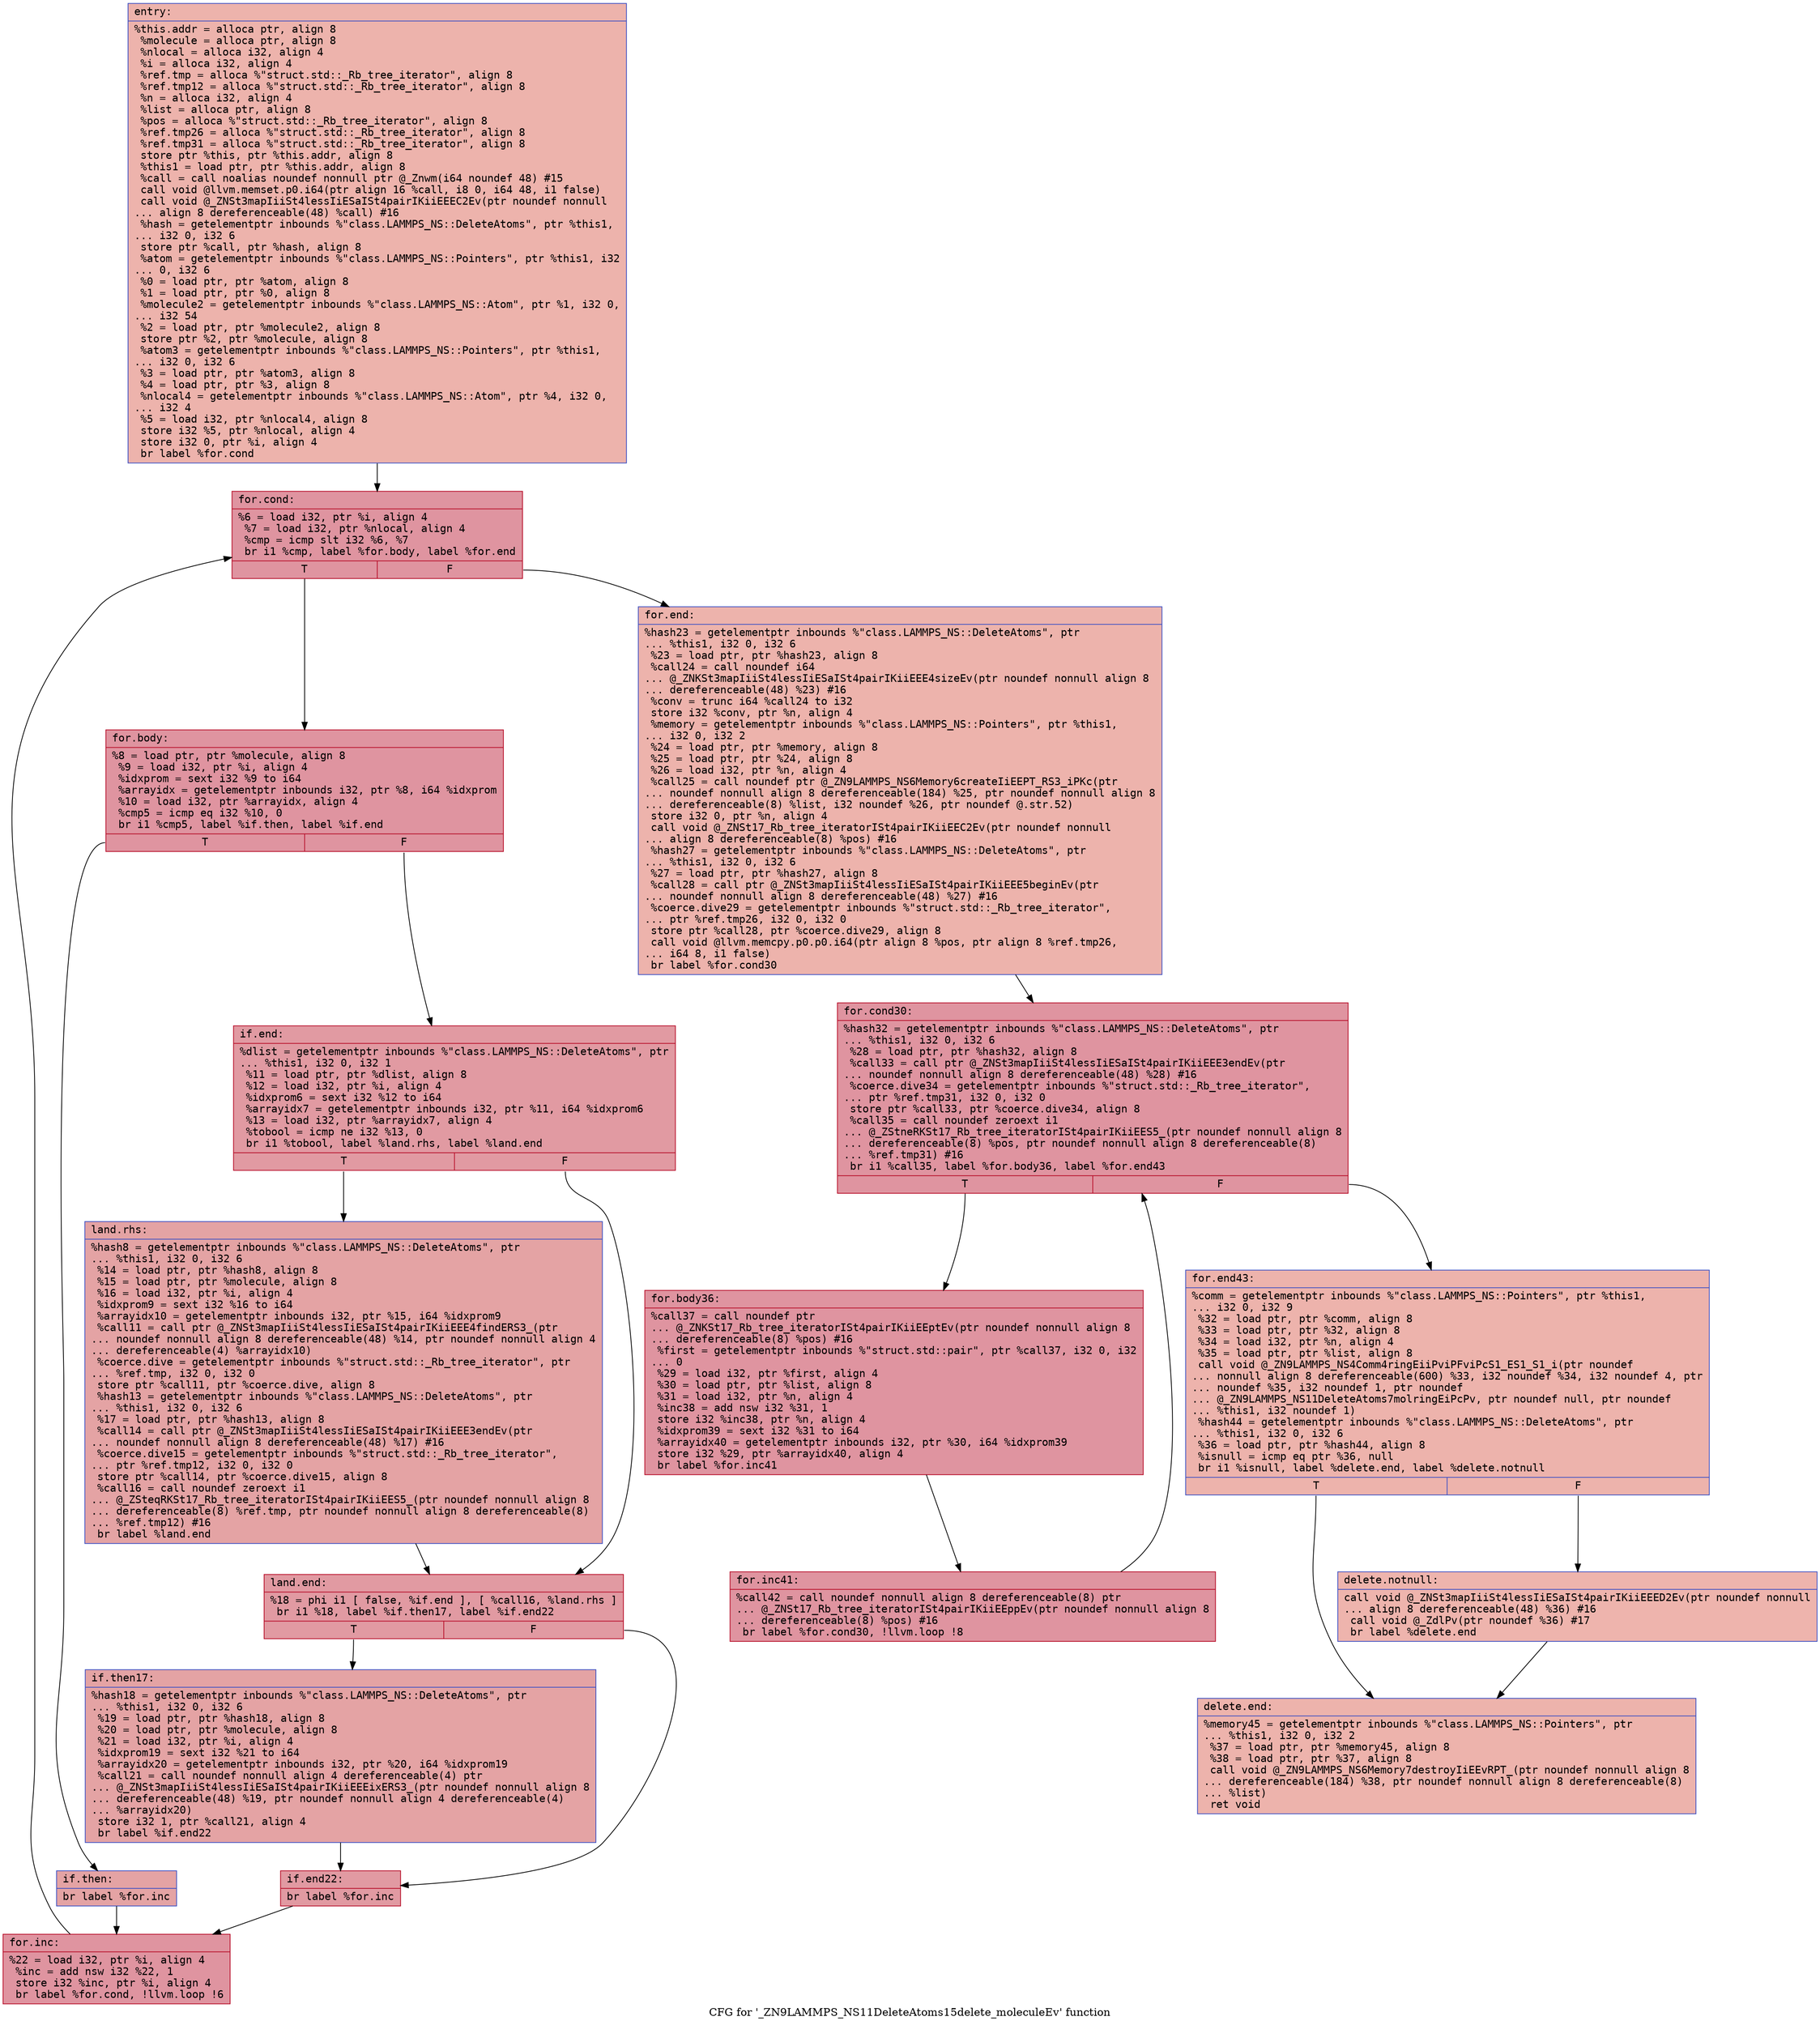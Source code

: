 digraph "CFG for '_ZN9LAMMPS_NS11DeleteAtoms15delete_moleculeEv' function" {
	label="CFG for '_ZN9LAMMPS_NS11DeleteAtoms15delete_moleculeEv' function";

	Node0x557d771498b0 [shape=record,color="#3d50c3ff", style=filled, fillcolor="#d6524470" fontname="Courier",label="{entry:\l|  %this.addr = alloca ptr, align 8\l  %molecule = alloca ptr, align 8\l  %nlocal = alloca i32, align 4\l  %i = alloca i32, align 4\l  %ref.tmp = alloca %\"struct.std::_Rb_tree_iterator\", align 8\l  %ref.tmp12 = alloca %\"struct.std::_Rb_tree_iterator\", align 8\l  %n = alloca i32, align 4\l  %list = alloca ptr, align 8\l  %pos = alloca %\"struct.std::_Rb_tree_iterator\", align 8\l  %ref.tmp26 = alloca %\"struct.std::_Rb_tree_iterator\", align 8\l  %ref.tmp31 = alloca %\"struct.std::_Rb_tree_iterator\", align 8\l  store ptr %this, ptr %this.addr, align 8\l  %this1 = load ptr, ptr %this.addr, align 8\l  %call = call noalias noundef nonnull ptr @_Znwm(i64 noundef 48) #15\l  call void @llvm.memset.p0.i64(ptr align 16 %call, i8 0, i64 48, i1 false)\l  call void @_ZNSt3mapIiiSt4lessIiESaISt4pairIKiiEEEC2Ev(ptr noundef nonnull\l... align 8 dereferenceable(48) %call) #16\l  %hash = getelementptr inbounds %\"class.LAMMPS_NS::DeleteAtoms\", ptr %this1,\l... i32 0, i32 6\l  store ptr %call, ptr %hash, align 8\l  %atom = getelementptr inbounds %\"class.LAMMPS_NS::Pointers\", ptr %this1, i32\l... 0, i32 6\l  %0 = load ptr, ptr %atom, align 8\l  %1 = load ptr, ptr %0, align 8\l  %molecule2 = getelementptr inbounds %\"class.LAMMPS_NS::Atom\", ptr %1, i32 0,\l... i32 54\l  %2 = load ptr, ptr %molecule2, align 8\l  store ptr %2, ptr %molecule, align 8\l  %atom3 = getelementptr inbounds %\"class.LAMMPS_NS::Pointers\", ptr %this1,\l... i32 0, i32 6\l  %3 = load ptr, ptr %atom3, align 8\l  %4 = load ptr, ptr %3, align 8\l  %nlocal4 = getelementptr inbounds %\"class.LAMMPS_NS::Atom\", ptr %4, i32 0,\l... i32 4\l  %5 = load i32, ptr %nlocal4, align 8\l  store i32 %5, ptr %nlocal, align 4\l  store i32 0, ptr %i, align 4\l  br label %for.cond\l}"];
	Node0x557d771498b0 -> Node0x557d7714b020[tooltip="entry -> for.cond\nProbability 100.00%" ];
	Node0x557d7714b020 [shape=record,color="#b70d28ff", style=filled, fillcolor="#b70d2870" fontname="Courier",label="{for.cond:\l|  %6 = load i32, ptr %i, align 4\l  %7 = load i32, ptr %nlocal, align 4\l  %cmp = icmp slt i32 %6, %7\l  br i1 %cmp, label %for.body, label %for.end\l|{<s0>T|<s1>F}}"];
	Node0x557d7714b020:s0 -> Node0x557d7714b200[tooltip="for.cond -> for.body\nProbability 96.88%" ];
	Node0x557d7714b020:s1 -> Node0x557d7714b280[tooltip="for.cond -> for.end\nProbability 3.12%" ];
	Node0x557d7714b200 [shape=record,color="#b70d28ff", style=filled, fillcolor="#b70d2870" fontname="Courier",label="{for.body:\l|  %8 = load ptr, ptr %molecule, align 8\l  %9 = load i32, ptr %i, align 4\l  %idxprom = sext i32 %9 to i64\l  %arrayidx = getelementptr inbounds i32, ptr %8, i64 %idxprom\l  %10 = load i32, ptr %arrayidx, align 4\l  %cmp5 = icmp eq i32 %10, 0\l  br i1 %cmp5, label %if.then, label %if.end\l|{<s0>T|<s1>F}}"];
	Node0x557d7714b200:s0 -> Node0x557d7714ba50[tooltip="for.body -> if.then\nProbability 37.50%" ];
	Node0x557d7714b200:s1 -> Node0x557d7714bac0[tooltip="for.body -> if.end\nProbability 62.50%" ];
	Node0x557d7714ba50 [shape=record,color="#3d50c3ff", style=filled, fillcolor="#c32e3170" fontname="Courier",label="{if.then:\l|  br label %for.inc\l}"];
	Node0x557d7714ba50 -> Node0x557d7714bc40[tooltip="if.then -> for.inc\nProbability 100.00%" ];
	Node0x557d7714bac0 [shape=record,color="#b70d28ff", style=filled, fillcolor="#bb1b2c70" fontname="Courier",label="{if.end:\l|  %dlist = getelementptr inbounds %\"class.LAMMPS_NS::DeleteAtoms\", ptr\l... %this1, i32 0, i32 1\l  %11 = load ptr, ptr %dlist, align 8\l  %12 = load i32, ptr %i, align 4\l  %idxprom6 = sext i32 %12 to i64\l  %arrayidx7 = getelementptr inbounds i32, ptr %11, i64 %idxprom6\l  %13 = load i32, ptr %arrayidx7, align 4\l  %tobool = icmp ne i32 %13, 0\l  br i1 %tobool, label %land.rhs, label %land.end\l|{<s0>T|<s1>F}}"];
	Node0x557d7714bac0:s0 -> Node0x557d7714c1a0[tooltip="if.end -> land.rhs\nProbability 62.50%" ];
	Node0x557d7714bac0:s1 -> Node0x557d7714c220[tooltip="if.end -> land.end\nProbability 37.50%" ];
	Node0x557d7714c1a0 [shape=record,color="#3d50c3ff", style=filled, fillcolor="#c32e3170" fontname="Courier",label="{land.rhs:\l|  %hash8 = getelementptr inbounds %\"class.LAMMPS_NS::DeleteAtoms\", ptr\l... %this1, i32 0, i32 6\l  %14 = load ptr, ptr %hash8, align 8\l  %15 = load ptr, ptr %molecule, align 8\l  %16 = load i32, ptr %i, align 4\l  %idxprom9 = sext i32 %16 to i64\l  %arrayidx10 = getelementptr inbounds i32, ptr %15, i64 %idxprom9\l  %call11 = call ptr @_ZNSt3mapIiiSt4lessIiESaISt4pairIKiiEEE4findERS3_(ptr\l... noundef nonnull align 8 dereferenceable(48) %14, ptr noundef nonnull align 4\l... dereferenceable(4) %arrayidx10)\l  %coerce.dive = getelementptr inbounds %\"struct.std::_Rb_tree_iterator\", ptr\l... %ref.tmp, i32 0, i32 0\l  store ptr %call11, ptr %coerce.dive, align 8\l  %hash13 = getelementptr inbounds %\"class.LAMMPS_NS::DeleteAtoms\", ptr\l... %this1, i32 0, i32 6\l  %17 = load ptr, ptr %hash13, align 8\l  %call14 = call ptr @_ZNSt3mapIiiSt4lessIiESaISt4pairIKiiEEE3endEv(ptr\l... noundef nonnull align 8 dereferenceable(48) %17) #16\l  %coerce.dive15 = getelementptr inbounds %\"struct.std::_Rb_tree_iterator\",\l... ptr %ref.tmp12, i32 0, i32 0\l  store ptr %call14, ptr %coerce.dive15, align 8\l  %call16 = call noundef zeroext i1\l... @_ZSteqRKSt17_Rb_tree_iteratorISt4pairIKiiEES5_(ptr noundef nonnull align 8\l... dereferenceable(8) %ref.tmp, ptr noundef nonnull align 8 dereferenceable(8)\l... %ref.tmp12) #16\l  br label %land.end\l}"];
	Node0x557d7714c1a0 -> Node0x557d7714c220[tooltip="land.rhs -> land.end\nProbability 100.00%" ];
	Node0x557d7714c220 [shape=record,color="#b70d28ff", style=filled, fillcolor="#bb1b2c70" fontname="Courier",label="{land.end:\l|  %18 = phi i1 [ false, %if.end ], [ %call16, %land.rhs ]\l  br i1 %18, label %if.then17, label %if.end22\l|{<s0>T|<s1>F}}"];
	Node0x557d7714c220:s0 -> Node0x557d7714e3d0[tooltip="land.end -> if.then17\nProbability 50.00%" ];
	Node0x557d7714c220:s1 -> Node0x557d7714e4b0[tooltip="land.end -> if.end22\nProbability 50.00%" ];
	Node0x557d7714e3d0 [shape=record,color="#3d50c3ff", style=filled, fillcolor="#c32e3170" fontname="Courier",label="{if.then17:\l|  %hash18 = getelementptr inbounds %\"class.LAMMPS_NS::DeleteAtoms\", ptr\l... %this1, i32 0, i32 6\l  %19 = load ptr, ptr %hash18, align 8\l  %20 = load ptr, ptr %molecule, align 8\l  %21 = load i32, ptr %i, align 4\l  %idxprom19 = sext i32 %21 to i64\l  %arrayidx20 = getelementptr inbounds i32, ptr %20, i64 %idxprom19\l  %call21 = call noundef nonnull align 4 dereferenceable(4) ptr\l... @_ZNSt3mapIiiSt4lessIiESaISt4pairIKiiEEEixERS3_(ptr noundef nonnull align 8\l... dereferenceable(48) %19, ptr noundef nonnull align 4 dereferenceable(4)\l... %arrayidx20)\l  store i32 1, ptr %call21, align 4\l  br label %if.end22\l}"];
	Node0x557d7714e3d0 -> Node0x557d7714e4b0[tooltip="if.then17 -> if.end22\nProbability 100.00%" ];
	Node0x557d7714e4b0 [shape=record,color="#b70d28ff", style=filled, fillcolor="#bb1b2c70" fontname="Courier",label="{if.end22:\l|  br label %for.inc\l}"];
	Node0x557d7714e4b0 -> Node0x557d7714bc40[tooltip="if.end22 -> for.inc\nProbability 100.00%" ];
	Node0x557d7714bc40 [shape=record,color="#b70d28ff", style=filled, fillcolor="#b70d2870" fontname="Courier",label="{for.inc:\l|  %22 = load i32, ptr %i, align 4\l  %inc = add nsw i32 %22, 1\l  store i32 %inc, ptr %i, align 4\l  br label %for.cond, !llvm.loop !6\l}"];
	Node0x557d7714bc40 -> Node0x557d7714b020[tooltip="for.inc -> for.cond\nProbability 100.00%" ];
	Node0x557d7714b280 [shape=record,color="#3d50c3ff", style=filled, fillcolor="#d6524470" fontname="Courier",label="{for.end:\l|  %hash23 = getelementptr inbounds %\"class.LAMMPS_NS::DeleteAtoms\", ptr\l... %this1, i32 0, i32 6\l  %23 = load ptr, ptr %hash23, align 8\l  %call24 = call noundef i64\l... @_ZNKSt3mapIiiSt4lessIiESaISt4pairIKiiEEE4sizeEv(ptr noundef nonnull align 8\l... dereferenceable(48) %23) #16\l  %conv = trunc i64 %call24 to i32\l  store i32 %conv, ptr %n, align 4\l  %memory = getelementptr inbounds %\"class.LAMMPS_NS::Pointers\", ptr %this1,\l... i32 0, i32 2\l  %24 = load ptr, ptr %memory, align 8\l  %25 = load ptr, ptr %24, align 8\l  %26 = load i32, ptr %n, align 4\l  %call25 = call noundef ptr @_ZN9LAMMPS_NS6Memory6createIiEEPT_RS3_iPKc(ptr\l... noundef nonnull align 8 dereferenceable(184) %25, ptr noundef nonnull align 8\l... dereferenceable(8) %list, i32 noundef %26, ptr noundef @.str.52)\l  store i32 0, ptr %n, align 4\l  call void @_ZNSt17_Rb_tree_iteratorISt4pairIKiiEEC2Ev(ptr noundef nonnull\l... align 8 dereferenceable(8) %pos) #16\l  %hash27 = getelementptr inbounds %\"class.LAMMPS_NS::DeleteAtoms\", ptr\l... %this1, i32 0, i32 6\l  %27 = load ptr, ptr %hash27, align 8\l  %call28 = call ptr @_ZNSt3mapIiiSt4lessIiESaISt4pairIKiiEEE5beginEv(ptr\l... noundef nonnull align 8 dereferenceable(48) %27) #16\l  %coerce.dive29 = getelementptr inbounds %\"struct.std::_Rb_tree_iterator\",\l... ptr %ref.tmp26, i32 0, i32 0\l  store ptr %call28, ptr %coerce.dive29, align 8\l  call void @llvm.memcpy.p0.p0.i64(ptr align 8 %pos, ptr align 8 %ref.tmp26,\l... i64 8, i1 false)\l  br label %for.cond30\l}"];
	Node0x557d7714b280 -> Node0x557d77150580[tooltip="for.end -> for.cond30\nProbability 100.00%" ];
	Node0x557d77150580 [shape=record,color="#b70d28ff", style=filled, fillcolor="#b70d2870" fontname="Courier",label="{for.cond30:\l|  %hash32 = getelementptr inbounds %\"class.LAMMPS_NS::DeleteAtoms\", ptr\l... %this1, i32 0, i32 6\l  %28 = load ptr, ptr %hash32, align 8\l  %call33 = call ptr @_ZNSt3mapIiiSt4lessIiESaISt4pairIKiiEEE3endEv(ptr\l... noundef nonnull align 8 dereferenceable(48) %28) #16\l  %coerce.dive34 = getelementptr inbounds %\"struct.std::_Rb_tree_iterator\",\l... ptr %ref.tmp31, i32 0, i32 0\l  store ptr %call33, ptr %coerce.dive34, align 8\l  %call35 = call noundef zeroext i1\l... @_ZStneRKSt17_Rb_tree_iteratorISt4pairIKiiEES5_(ptr noundef nonnull align 8\l... dereferenceable(8) %pos, ptr noundef nonnull align 8 dereferenceable(8)\l... %ref.tmp31) #16\l  br i1 %call35, label %for.body36, label %for.end43\l|{<s0>T|<s1>F}}"];
	Node0x557d77150580:s0 -> Node0x557d77150c80[tooltip="for.cond30 -> for.body36\nProbability 96.88%" ];
	Node0x557d77150580:s1 -> Node0x557d77150d60[tooltip="for.cond30 -> for.end43\nProbability 3.12%" ];
	Node0x557d77150c80 [shape=record,color="#b70d28ff", style=filled, fillcolor="#b70d2870" fontname="Courier",label="{for.body36:\l|  %call37 = call noundef ptr\l... @_ZNKSt17_Rb_tree_iteratorISt4pairIKiiEEptEv(ptr noundef nonnull align 8\l... dereferenceable(8) %pos) #16\l  %first = getelementptr inbounds %\"struct.std::pair\", ptr %call37, i32 0, i32\l... 0\l  %29 = load i32, ptr %first, align 4\l  %30 = load ptr, ptr %list, align 8\l  %31 = load i32, ptr %n, align 4\l  %inc38 = add nsw i32 %31, 1\l  store i32 %inc38, ptr %n, align 4\l  %idxprom39 = sext i32 %31 to i64\l  %arrayidx40 = getelementptr inbounds i32, ptr %30, i64 %idxprom39\l  store i32 %29, ptr %arrayidx40, align 4\l  br label %for.inc41\l}"];
	Node0x557d77150c80 -> Node0x557d77151680[tooltip="for.body36 -> for.inc41\nProbability 100.00%" ];
	Node0x557d77151680 [shape=record,color="#b70d28ff", style=filled, fillcolor="#b70d2870" fontname="Courier",label="{for.inc41:\l|  %call42 = call noundef nonnull align 8 dereferenceable(8) ptr\l... @_ZNSt17_Rb_tree_iteratorISt4pairIKiiEEppEv(ptr noundef nonnull align 8\l... dereferenceable(8) %pos) #16\l  br label %for.cond30, !llvm.loop !8\l}"];
	Node0x557d77151680 -> Node0x557d77150580[tooltip="for.inc41 -> for.cond30\nProbability 100.00%" ];
	Node0x557d77150d60 [shape=record,color="#3d50c3ff", style=filled, fillcolor="#d6524470" fontname="Courier",label="{for.end43:\l|  %comm = getelementptr inbounds %\"class.LAMMPS_NS::Pointers\", ptr %this1,\l... i32 0, i32 9\l  %32 = load ptr, ptr %comm, align 8\l  %33 = load ptr, ptr %32, align 8\l  %34 = load i32, ptr %n, align 4\l  %35 = load ptr, ptr %list, align 8\l  call void @_ZN9LAMMPS_NS4Comm4ringEiiPviPFviPcS1_ES1_S1_i(ptr noundef\l... nonnull align 8 dereferenceable(600) %33, i32 noundef %34, i32 noundef 4, ptr\l... noundef %35, i32 noundef 1, ptr noundef\l... @_ZN9LAMMPS_NS11DeleteAtoms7molringEiPcPv, ptr noundef null, ptr noundef\l... %this1, i32 noundef 1)\l  %hash44 = getelementptr inbounds %\"class.LAMMPS_NS::DeleteAtoms\", ptr\l... %this1, i32 0, i32 6\l  %36 = load ptr, ptr %hash44, align 8\l  %isnull = icmp eq ptr %36, null\l  br i1 %isnull, label %delete.end, label %delete.notnull\l|{<s0>T|<s1>F}}"];
	Node0x557d77150d60:s0 -> Node0x557d770a6780[tooltip="for.end43 -> delete.end\nProbability 37.50%" ];
	Node0x557d77150d60:s1 -> Node0x557d770a6830[tooltip="for.end43 -> delete.notnull\nProbability 62.50%" ];
	Node0x557d770a6830 [shape=record,color="#3d50c3ff", style=filled, fillcolor="#d8564670" fontname="Courier",label="{delete.notnull:\l|  call void @_ZNSt3mapIiiSt4lessIiESaISt4pairIKiiEEED2Ev(ptr noundef nonnull\l... align 8 dereferenceable(48) %36) #16\l  call void @_ZdlPv(ptr noundef %36) #17\l  br label %delete.end\l}"];
	Node0x557d770a6830 -> Node0x557d770a6780[tooltip="delete.notnull -> delete.end\nProbability 100.00%" ];
	Node0x557d770a6780 [shape=record,color="#3d50c3ff", style=filled, fillcolor="#d6524470" fontname="Courier",label="{delete.end:\l|  %memory45 = getelementptr inbounds %\"class.LAMMPS_NS::Pointers\", ptr\l... %this1, i32 0, i32 2\l  %37 = load ptr, ptr %memory45, align 8\l  %38 = load ptr, ptr %37, align 8\l  call void @_ZN9LAMMPS_NS6Memory7destroyIiEEvRPT_(ptr noundef nonnull align 8\l... dereferenceable(184) %38, ptr noundef nonnull align 8 dereferenceable(8)\l... %list)\l  ret void\l}"];
}
